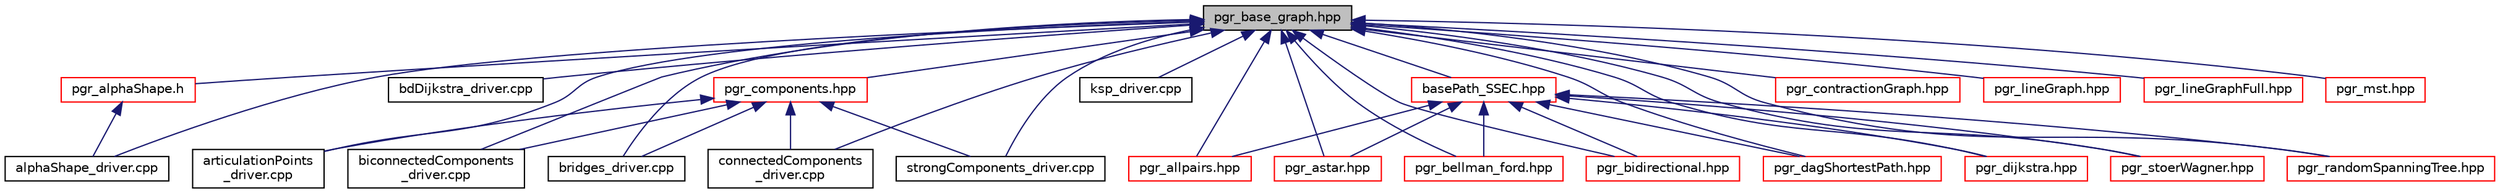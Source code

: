 digraph "pgr_base_graph.hpp"
{
  edge [fontname="Helvetica",fontsize="10",labelfontname="Helvetica",labelfontsize="10"];
  node [fontname="Helvetica",fontsize="10",shape=record];
  Node24 [label="pgr_base_graph.hpp",height=0.2,width=0.4,color="black", fillcolor="grey75", style="filled", fontcolor="black"];
  Node24 -> Node25 [dir="back",color="midnightblue",fontsize="10",style="solid",fontname="Helvetica"];
  Node25 [label="alphaShape_driver.cpp",height=0.2,width=0.4,color="black", fillcolor="white", style="filled",URL="$alphaShape__driver_8cpp.html"];
  Node24 -> Node26 [dir="back",color="midnightblue",fontsize="10",style="solid",fontname="Helvetica"];
  Node26 [label="bdDijkstra_driver.cpp",height=0.2,width=0.4,color="black", fillcolor="white", style="filled",URL="$bdDijkstra__driver_8cpp.html"];
  Node24 -> Node27 [dir="back",color="midnightblue",fontsize="10",style="solid",fontname="Helvetica"];
  Node27 [label="articulationPoints\l_driver.cpp",height=0.2,width=0.4,color="black", fillcolor="white", style="filled",URL="$articulationPoints__driver_8cpp.html"];
  Node24 -> Node28 [dir="back",color="midnightblue",fontsize="10",style="solid",fontname="Helvetica"];
  Node28 [label="biconnectedComponents\l_driver.cpp",height=0.2,width=0.4,color="black", fillcolor="white", style="filled",URL="$biconnectedComponents__driver_8cpp.html"];
  Node24 -> Node29 [dir="back",color="midnightblue",fontsize="10",style="solid",fontname="Helvetica"];
  Node29 [label="bridges_driver.cpp",height=0.2,width=0.4,color="black", fillcolor="white", style="filled",URL="$bridges__driver_8cpp.html"];
  Node24 -> Node30 [dir="back",color="midnightblue",fontsize="10",style="solid",fontname="Helvetica"];
  Node30 [label="connectedComponents\l_driver.cpp",height=0.2,width=0.4,color="black", fillcolor="white", style="filled",URL="$connectedComponents__driver_8cpp.html"];
  Node24 -> Node31 [dir="back",color="midnightblue",fontsize="10",style="solid",fontname="Helvetica"];
  Node31 [label="strongComponents_driver.cpp",height=0.2,width=0.4,color="black", fillcolor="white", style="filled",URL="$strongComponents__driver_8cpp.html"];
  Node24 -> Node32 [dir="back",color="midnightblue",fontsize="10",style="solid",fontname="Helvetica"];
  Node32 [label="ksp_driver.cpp",height=0.2,width=0.4,color="black", fillcolor="white", style="filled",URL="$ksp__driver_8cpp.html"];
  Node24 -> Node33 [dir="back",color="midnightblue",fontsize="10",style="solid",fontname="Helvetica"];
  Node33 [label="pgr_allpairs.hpp",height=0.2,width=0.4,color="red", fillcolor="white", style="filled",URL="$pgr__allpairs_8hpp.html"];
  Node24 -> Node36 [dir="back",color="midnightblue",fontsize="10",style="solid",fontname="Helvetica"];
  Node36 [label="pgr_alphaShape.h",height=0.2,width=0.4,color="red", fillcolor="white", style="filled",URL="$pgr__alphaShape_8h.html"];
  Node36 -> Node25 [dir="back",color="midnightblue",fontsize="10",style="solid",fontname="Helvetica"];
  Node24 -> Node38 [dir="back",color="midnightblue",fontsize="10",style="solid",fontname="Helvetica"];
  Node38 [label="pgr_astar.hpp",height=0.2,width=0.4,color="red", fillcolor="white", style="filled",URL="$pgr__astar_8hpp.html"];
  Node24 -> Node40 [dir="back",color="midnightblue",fontsize="10",style="solid",fontname="Helvetica"];
  Node40 [label="pgr_bellman_ford.hpp",height=0.2,width=0.4,color="red", fillcolor="white", style="filled",URL="$pgr__bellman__ford_8hpp.html"];
  Node24 -> Node43 [dir="back",color="midnightblue",fontsize="10",style="solid",fontname="Helvetica"];
  Node43 [label="pgr_components.hpp",height=0.2,width=0.4,color="red", fillcolor="white", style="filled",URL="$pgr__components_8hpp.html"];
  Node43 -> Node27 [dir="back",color="midnightblue",fontsize="10",style="solid",fontname="Helvetica"];
  Node43 -> Node28 [dir="back",color="midnightblue",fontsize="10",style="solid",fontname="Helvetica"];
  Node43 -> Node29 [dir="back",color="midnightblue",fontsize="10",style="solid",fontname="Helvetica"];
  Node43 -> Node30 [dir="back",color="midnightblue",fontsize="10",style="solid",fontname="Helvetica"];
  Node43 -> Node31 [dir="back",color="midnightblue",fontsize="10",style="solid",fontname="Helvetica"];
  Node24 -> Node45 [dir="back",color="midnightblue",fontsize="10",style="solid",fontname="Helvetica"];
  Node45 [label="pgr_contractionGraph.hpp",height=0.2,width=0.4,color="red", fillcolor="white", style="filled",URL="$pgr__contractionGraph_8hpp.html"];
  Node24 -> Node48 [dir="back",color="midnightblue",fontsize="10",style="solid",fontname="Helvetica"];
  Node48 [label="basePath_SSEC.hpp",height=0.2,width=0.4,color="red", fillcolor="white", style="filled",URL="$basePath__SSEC_8hpp.html"];
  Node48 -> Node33 [dir="back",color="midnightblue",fontsize="10",style="solid",fontname="Helvetica"];
  Node48 -> Node38 [dir="back",color="midnightblue",fontsize="10",style="solid",fontname="Helvetica"];
  Node48 -> Node40 [dir="back",color="midnightblue",fontsize="10",style="solid",fontname="Helvetica"];
  Node48 -> Node60 [dir="back",color="midnightblue",fontsize="10",style="solid",fontname="Helvetica"];
  Node60 [label="pgr_bidirectional.hpp",height=0.2,width=0.4,color="red", fillcolor="white", style="filled",URL="$pgr__bidirectional_8hpp.html"];
  Node48 -> Node61 [dir="back",color="midnightblue",fontsize="10",style="solid",fontname="Helvetica"];
  Node61 [label="pgr_dagShortestPath.hpp",height=0.2,width=0.4,color="red", fillcolor="white", style="filled",URL="$pgr__dagShortestPath_8hpp.html"];
  Node48 -> Node63 [dir="back",color="midnightblue",fontsize="10",style="solid",fontname="Helvetica"];
  Node63 [label="pgr_dijkstra.hpp",height=0.2,width=0.4,color="red", fillcolor="white", style="filled",URL="$pgr__dijkstra_8hpp.html"];
  Node48 -> Node72 [dir="back",color="midnightblue",fontsize="10",style="solid",fontname="Helvetica"];
  Node72 [label="pgr_stoerWagner.hpp",height=0.2,width=0.4,color="red", fillcolor="white", style="filled",URL="$pgr__stoerWagner_8hpp.html"];
  Node48 -> Node74 [dir="back",color="midnightblue",fontsize="10",style="solid",fontname="Helvetica"];
  Node74 [label="pgr_randomSpanningTree.hpp",height=0.2,width=0.4,color="red", fillcolor="white", style="filled",URL="$pgr__randomSpanningTree_8hpp.html"];
  Node24 -> Node60 [dir="back",color="midnightblue",fontsize="10",style="solid",fontname="Helvetica"];
  Node24 -> Node61 [dir="back",color="midnightblue",fontsize="10",style="solid",fontname="Helvetica"];
  Node24 -> Node63 [dir="back",color="midnightblue",fontsize="10",style="solid",fontname="Helvetica"];
  Node24 -> Node80 [dir="back",color="midnightblue",fontsize="10",style="solid",fontname="Helvetica"];
  Node80 [label="pgr_lineGraph.hpp",height=0.2,width=0.4,color="red", fillcolor="white", style="filled",URL="$pgr__lineGraph_8hpp.html"];
  Node24 -> Node81 [dir="back",color="midnightblue",fontsize="10",style="solid",fontname="Helvetica"];
  Node81 [label="pgr_lineGraphFull.hpp",height=0.2,width=0.4,color="red", fillcolor="white", style="filled",URL="$pgr__lineGraphFull_8hpp.html"];
  Node24 -> Node72 [dir="back",color="midnightblue",fontsize="10",style="solid",fontname="Helvetica"];
  Node24 -> Node82 [dir="back",color="midnightblue",fontsize="10",style="solid",fontname="Helvetica"];
  Node82 [label="pgr_mst.hpp",height=0.2,width=0.4,color="red", fillcolor="white", style="filled",URL="$pgr__mst_8hpp.html"];
  Node24 -> Node74 [dir="back",color="midnightblue",fontsize="10",style="solid",fontname="Helvetica"];
}
